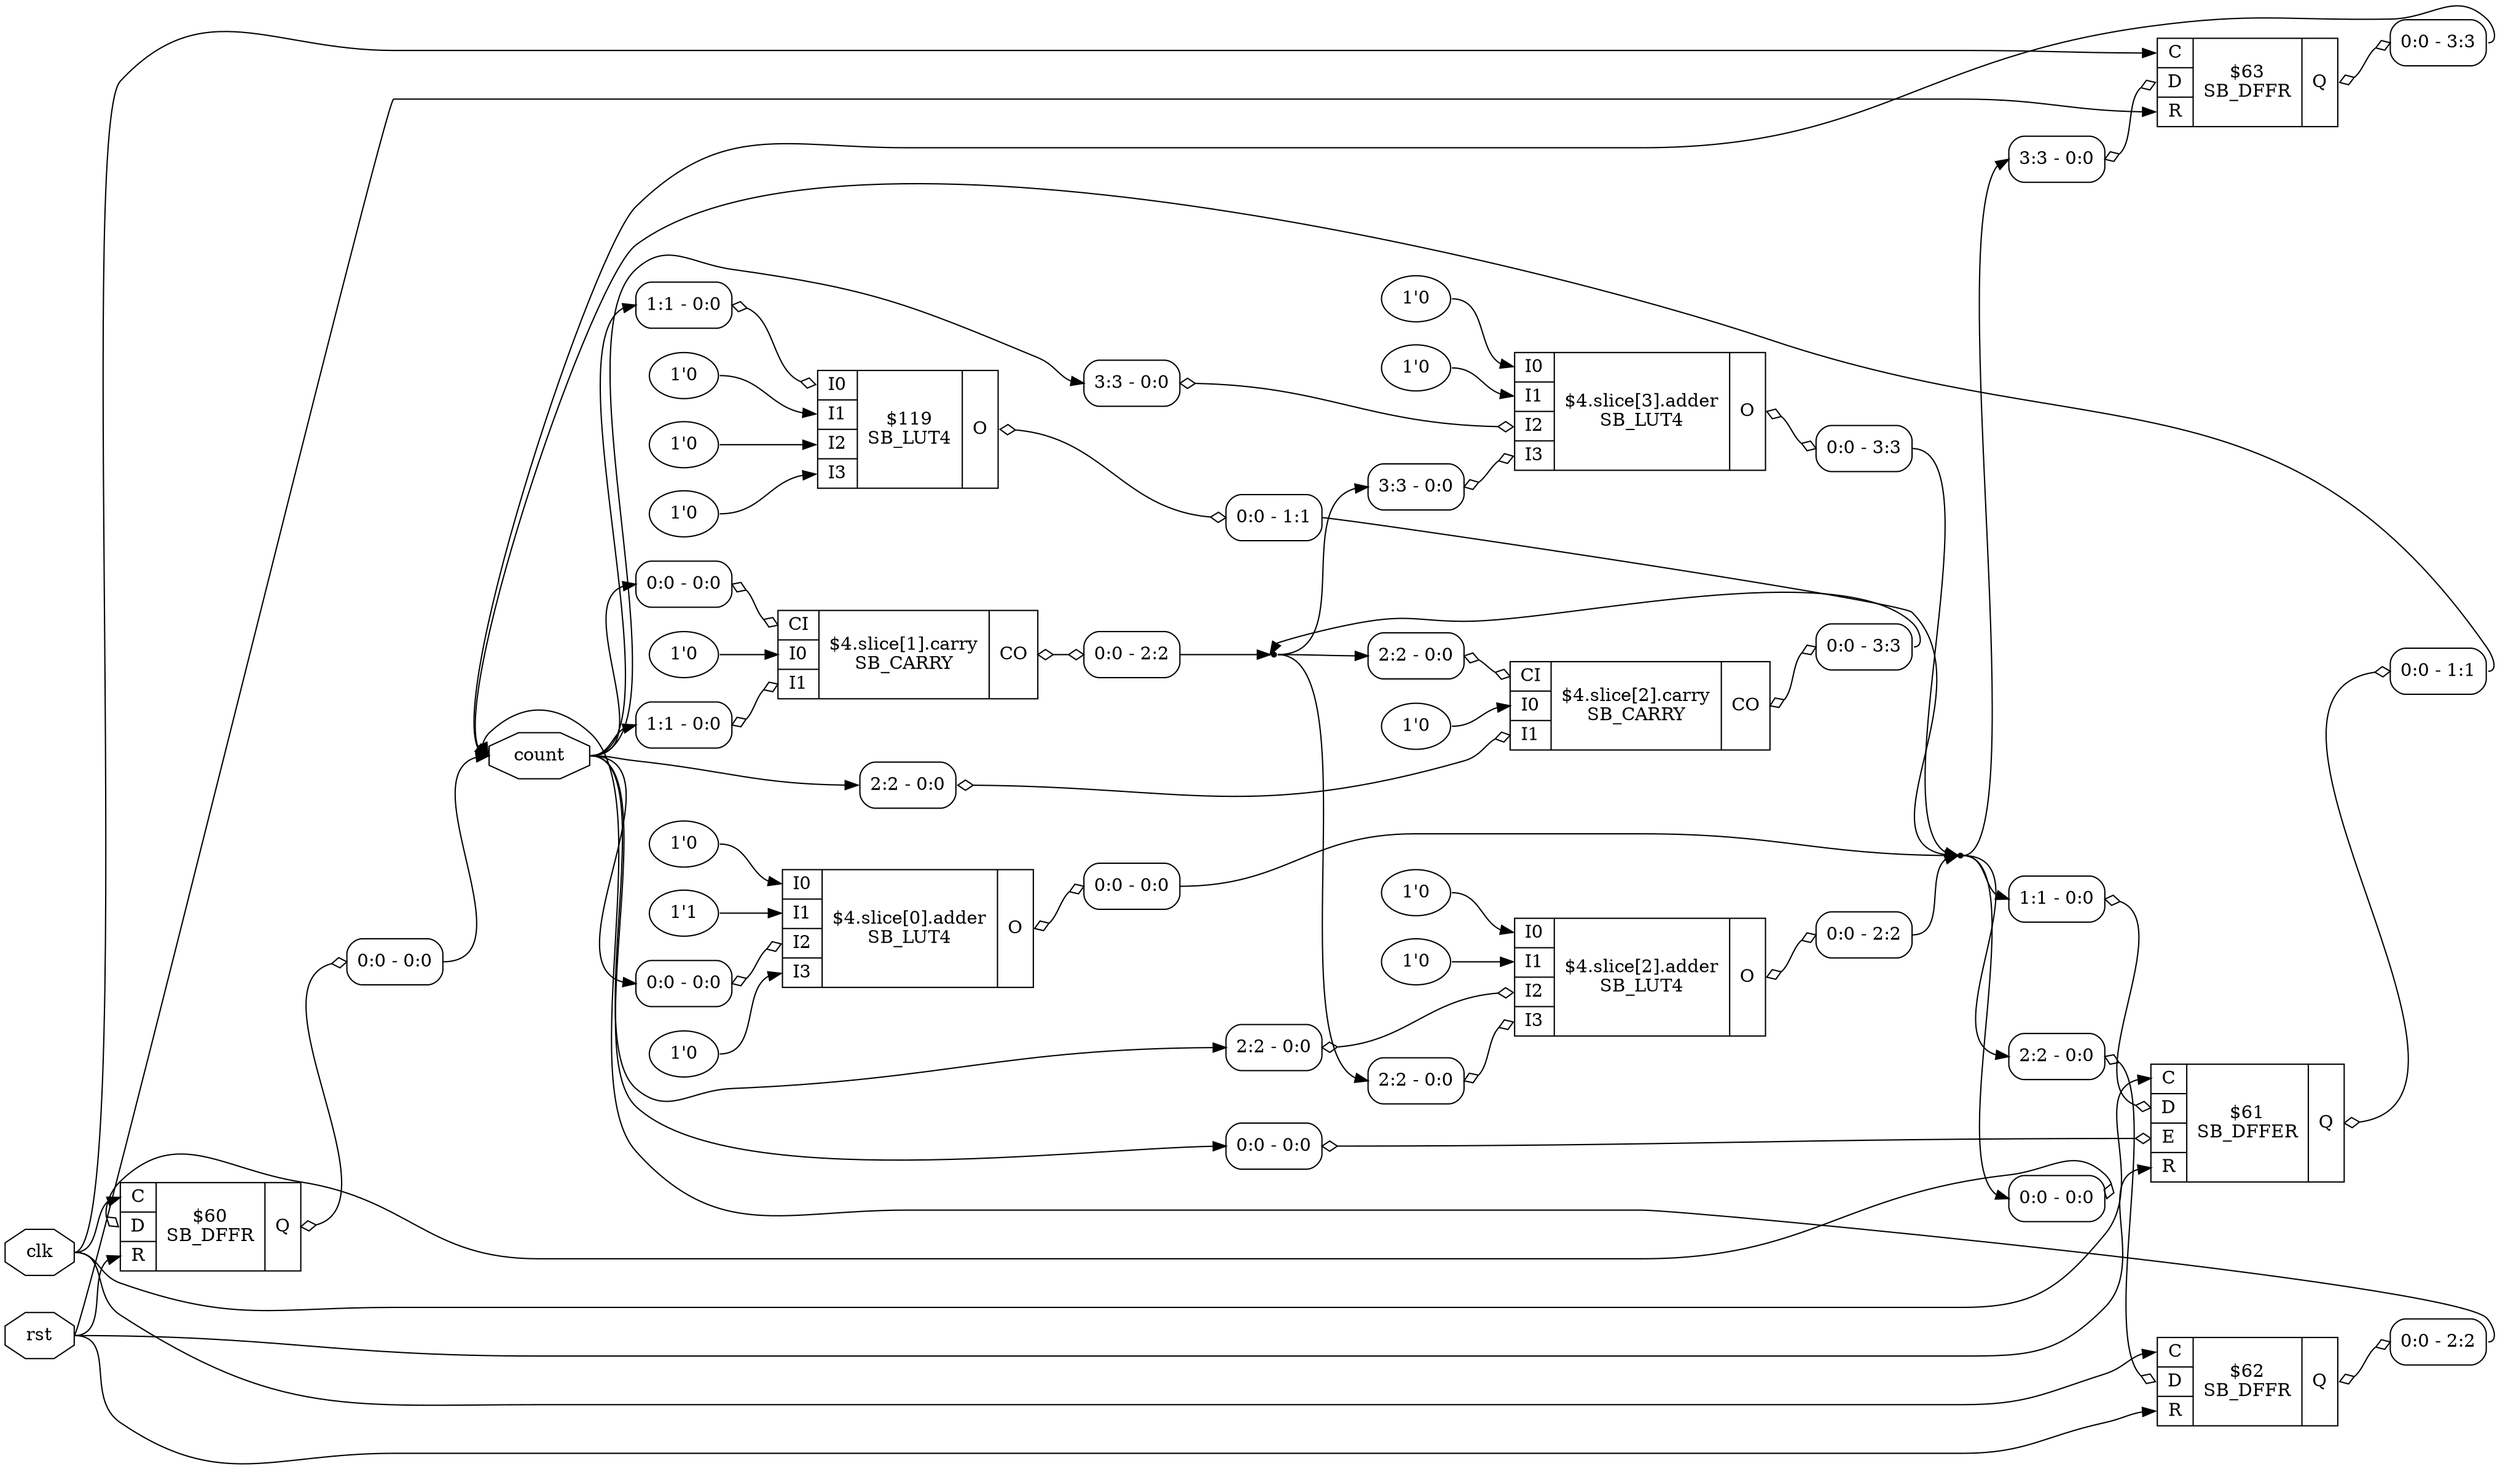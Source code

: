 digraph "counter" {
rankdir="LR";
remincross=true;
n4 [ shape=octagon, label="clk", color="black", fontcolor="black" ];
n5 [ shape=octagon, label="count", color="black", fontcolor="black" ];
n6 [ shape=octagon, label="rst", color="black", fontcolor="black" ];
v1 [ label="1'0" ];
v2 [ label="1'0" ];
v3 [ label="1'0" ];
c12 [ shape=record, label="{{<p7> I0|<p8> I1|<p9> I2|<p10> I3}|$119\nSB_LUT4|{<p11> O}}" ];
x0 [ shape=record, style=rounded, label="<s0> 1:1 - 0:0 " ];
x0:e -> c12:p7:w [arrowhead=odiamond, arrowtail=odiamond, dir=both, color="black", label=""];
x4 [ shape=record, style=rounded, label="<s0> 0:0 - 1:1 " ];
c12:p11:e -> x4:w [arrowhead=odiamond, arrowtail=odiamond, dir=both, color="black", label=""];
v5 [ label="1'0" ];
v6 [ label="1'1" ];
v8 [ label="1'0" ];
c13 [ shape=record, label="{{<p7> I0|<p8> I1|<p9> I2|<p10> I3}|$4.slice[0].adder\nSB_LUT4|{<p11> O}}" ];
x7 [ shape=record, style=rounded, label="<s0> 0:0 - 0:0 " ];
x7:e -> c13:p9:w [arrowhead=odiamond, arrowtail=odiamond, dir=both, color="black", label=""];
x9 [ shape=record, style=rounded, label="<s0> 0:0 - 0:0 " ];
c13:p11:e -> x9:w [arrowhead=odiamond, arrowtail=odiamond, dir=both, color="black", label=""];
v12 [ label="1'0" ];
c16 [ shape=record, label="{{<p14> CI|<p7> I0|<p8> I1}|$4.slice[1].carry\nSB_CARRY|{<p15> CO}}" ];
x10 [ shape=record, style=rounded, label="<s0> 0:0 - 0:0 " ];
x10:e -> c16:p14:w [arrowhead=odiamond, arrowtail=odiamond, dir=both, color="black", label=""];
x11 [ shape=record, style=rounded, label="<s0> 0:0 - 2:2 " ];
c16:p15:e -> x11:w [arrowhead=odiamond, arrowtail=odiamond, dir=both, color="black", label=""];
x13 [ shape=record, style=rounded, label="<s0> 1:1 - 0:0 " ];
x13:e -> c16:p8:w [arrowhead=odiamond, arrowtail=odiamond, dir=both, color="black", label=""];
v14 [ label="1'0" ];
v15 [ label="1'0" ];
c17 [ shape=record, label="{{<p7> I0|<p8> I1|<p9> I2|<p10> I3}|$4.slice[2].adder\nSB_LUT4|{<p11> O}}" ];
x16 [ shape=record, style=rounded, label="<s0> 2:2 - 0:0 " ];
x16:e -> c17:p9:w [arrowhead=odiamond, arrowtail=odiamond, dir=both, color="black", label=""];
x17 [ shape=record, style=rounded, label="<s0> 2:2 - 0:0 " ];
x17:e -> c17:p10:w [arrowhead=odiamond, arrowtail=odiamond, dir=both, color="black", label=""];
x18 [ shape=record, style=rounded, label="<s0> 0:0 - 2:2 " ];
c17:p11:e -> x18:w [arrowhead=odiamond, arrowtail=odiamond, dir=both, color="black", label=""];
v21 [ label="1'0" ];
c18 [ shape=record, label="{{<p14> CI|<p7> I0|<p8> I1}|$4.slice[2].carry\nSB_CARRY|{<p15> CO}}" ];
x19 [ shape=record, style=rounded, label="<s0> 2:2 - 0:0 " ];
x19:e -> c18:p14:w [arrowhead=odiamond, arrowtail=odiamond, dir=both, color="black", label=""];
x20 [ shape=record, style=rounded, label="<s0> 0:0 - 3:3 " ];
c18:p15:e -> x20:w [arrowhead=odiamond, arrowtail=odiamond, dir=both, color="black", label=""];
x22 [ shape=record, style=rounded, label="<s0> 2:2 - 0:0 " ];
x22:e -> c18:p8:w [arrowhead=odiamond, arrowtail=odiamond, dir=both, color="black", label=""];
v23 [ label="1'0" ];
v24 [ label="1'0" ];
c19 [ shape=record, label="{{<p7> I0|<p8> I1|<p9> I2|<p10> I3}|$4.slice[3].adder\nSB_LUT4|{<p11> O}}" ];
x25 [ shape=record, style=rounded, label="<s0> 3:3 - 0:0 " ];
x25:e -> c19:p9:w [arrowhead=odiamond, arrowtail=odiamond, dir=both, color="black", label=""];
x26 [ shape=record, style=rounded, label="<s0> 3:3 - 0:0 " ];
x26:e -> c19:p10:w [arrowhead=odiamond, arrowtail=odiamond, dir=both, color="black", label=""];
x27 [ shape=record, style=rounded, label="<s0> 0:0 - 3:3 " ];
c19:p11:e -> x27:w [arrowhead=odiamond, arrowtail=odiamond, dir=both, color="black", label=""];
c24 [ shape=record, label="{{<p20> C|<p21> D|<p22> R}|$60\nSB_DFFR|{<p23> Q}}" ];
x28 [ shape=record, style=rounded, label="<s0> 0:0 - 0:0 " ];
x28:e -> c24:p21:w [arrowhead=odiamond, arrowtail=odiamond, dir=both, color="black", label=""];
x29 [ shape=record, style=rounded, label="<s0> 0:0 - 0:0 " ];
c24:p23:e -> x29:w [arrowhead=odiamond, arrowtail=odiamond, dir=both, color="black", label=""];
c26 [ shape=record, label="{{<p20> C|<p21> D|<p25> E|<p22> R}|$61\nSB_DFFER|{<p23> Q}}" ];
x30 [ shape=record, style=rounded, label="<s0> 1:1 - 0:0 " ];
x30:e -> c26:p21:w [arrowhead=odiamond, arrowtail=odiamond, dir=both, color="black", label=""];
x31 [ shape=record, style=rounded, label="<s0> 0:0 - 0:0 " ];
x31:e -> c26:p25:w [arrowhead=odiamond, arrowtail=odiamond, dir=both, color="black", label=""];
x32 [ shape=record, style=rounded, label="<s0> 0:0 - 1:1 " ];
c26:p23:e -> x32:w [arrowhead=odiamond, arrowtail=odiamond, dir=both, color="black", label=""];
c27 [ shape=record, label="{{<p20> C|<p21> D|<p22> R}|$62\nSB_DFFR|{<p23> Q}}" ];
x33 [ shape=record, style=rounded, label="<s0> 2:2 - 0:0 " ];
x33:e -> c27:p21:w [arrowhead=odiamond, arrowtail=odiamond, dir=both, color="black", label=""];
x34 [ shape=record, style=rounded, label="<s0> 0:0 - 2:2 " ];
c27:p23:e -> x34:w [arrowhead=odiamond, arrowtail=odiamond, dir=both, color="black", label=""];
c28 [ shape=record, label="{{<p20> C|<p21> D|<p22> R}|$63\nSB_DFFR|{<p23> Q}}" ];
x35 [ shape=record, style=rounded, label="<s0> 3:3 - 0:0 " ];
x35:e -> c28:p21:w [arrowhead=odiamond, arrowtail=odiamond, dir=both, color="black", label=""];
x36 [ shape=record, style=rounded, label="<s0> 0:0 - 3:3 " ];
c28:p23:e -> x36:w [arrowhead=odiamond, arrowtail=odiamond, dir=both, color="black", label=""];
n2 [ shape=point ];
x18:s0:e -> n2:w [color="black", label=""];
x27:s0:e -> n2:w [color="black", label=""];
x4:s0:e -> n2:w [color="black", label=""];
x9:s0:e -> n2:w [color="black", label=""];
n2:e -> x28:s0:w [color="black", label=""];
n2:e -> x30:s0:w [color="black", label=""];
n2:e -> x33:s0:w [color="black", label=""];
n2:e -> x35:s0:w [color="black", label=""];
n3 [ shape=point ];
x11:s0:e -> n3:w [color="black", label=""];
x20:s0:e -> n3:w [color="black", label=""];
n3:e -> x17:s0:w [color="black", label=""];
n3:e -> x19:s0:w [color="black", label=""];
n3:e -> x26:s0:w [color="black", label=""];
n4:e -> c24:p20:w [color="black", label=""];
n4:e -> c26:p20:w [color="black", label=""];
n4:e -> c27:p20:w [color="black", label=""];
n4:e -> c28:p20:w [color="black", label=""];
x29:s0:e -> n5:w [color="black", label=""];
x32:s0:e -> n5:w [color="black", label=""];
x34:s0:e -> n5:w [color="black", label=""];
x36:s0:e -> n5:w [color="black", label=""];
n5:e -> x0:s0:w [color="black", label=""];
n5:e -> x10:s0:w [color="black", label=""];
n5:e -> x13:s0:w [color="black", label=""];
n5:e -> x16:s0:w [color="black", label=""];
n5:e -> x22:s0:w [color="black", label=""];
n5:e -> x25:s0:w [color="black", label=""];
n5:e -> x31:s0:w [color="black", label=""];
n5:e -> x7:s0:w [color="black", label=""];
n6:e -> c24:p22:w [color="black", label=""];
n6:e -> c26:p22:w [color="black", label=""];
n6:e -> c27:p22:w [color="black", label=""];
n6:e -> c28:p22:w [color="black", label=""];
v1:e -> c12:p8:w [color="black", label=""];
v12:e -> c16:p7:w [color="black", label=""];
v14:e -> c17:p7:w [color="black", label=""];
v15:e -> c17:p8:w [color="black", label=""];
v2:e -> c12:p9:w [color="black", label=""];
v21:e -> c18:p7:w [color="black", label=""];
v23:e -> c19:p7:w [color="black", label=""];
v24:e -> c19:p8:w [color="black", label=""];
v3:e -> c12:p10:w [color="black", label=""];
v5:e -> c13:p7:w [color="black", label=""];
v6:e -> c13:p8:w [color="black", label=""];
v8:e -> c13:p10:w [color="black", label=""];
}
